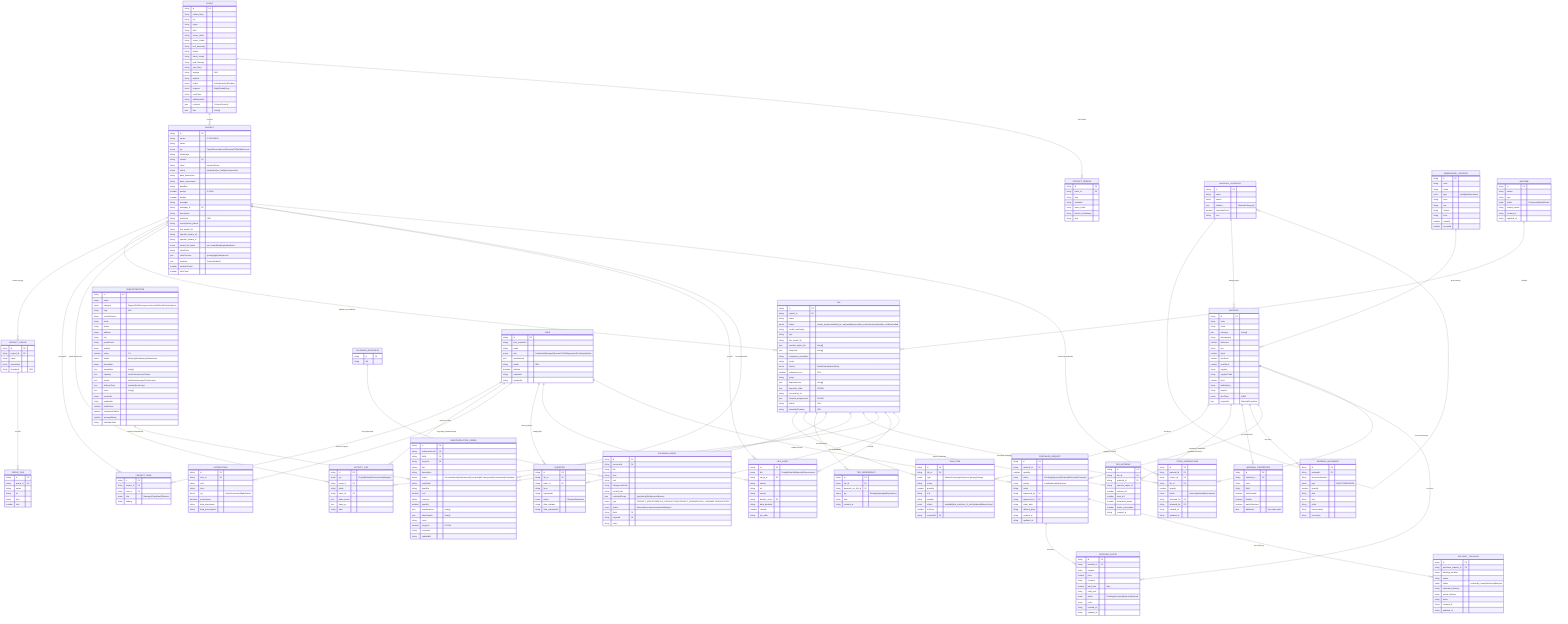 erDiagram
    %% ================================================
    %% FABMANAGE DATA MODEL - ENTITY RELATIONSHIP DIAGRAM
    %% ================================================

    PROJECT {
        string id PK
        string numer "P-2025/09/01"
        string name
        enum typ "Teatr|Muzeum|Event|Wnętrza|TV|Retail|Koncert"
        string lokalizacja
        string clientId FK
        string client "nazwa klienta"
        enum status "new|active|on_hold|done|cancelled"
        string data_utworzenia
        string data_rozpoczęcia
        string deadline
        number postep "0-100%"
        number budget
        string manager
        string manager_id FK
        string description
        string miniatura "URL"
        string repozytorium_plikow
        string link_model_3d
        string speckle_stream_url
        string speckle_stream_id
        enum model_3d_status "not_loaded|loading|loaded|error"
        string clientColor
        json colorScheme "primary|light|dark|accent"
        json modules "ProjectModule[]"
        number modulesCount
        number tilesCount
    }

    PROJECT_GROUP {
        string id PK
        string project_id FK
        string name
        string description
        string thumbnail "URL"
    }

    GROUP_FILE {
        string id PK
        string group_id FK
        string name
        string url
        string type
        number size
    }

    CLIENT {
        string id PK
        string nazwa_firmy
        string nip
        string regon
        string ulica
        string numer_domu
        string numer_lokalu
        string kod_pocztowy
        string miasto
        string adres_strony
        string mail_firmowy
        string opis_firmy
        string logotyp "URL"
        string website
        enum status "Active|Inactive|Pending"
        enum segment "Mały|Średni|Duży"
        string cardColor
        string additionalInfo
        json contacts "ContactPerson[]"
        json files "string[]"
    }

    CONTACT_PERSON {
        string id PK
        string client_id FK
        string imie
        string nazwisko
        string adres_email
        string telefon_kontaktowy
        string opis
    }

    TILE {
        string id PK
        string project_id FK
        string name
        enum status "new|in_progress|waiting_for_approval|approved|in_production|completed|on_hold|cancelled"
        string moduł_nadrzędny
        string opis
        string link_model_3d
        json speckle_object_ids "string[]"
        json załączniki "string[]"
        string przypisany_projektant
        string termin
        enum priority "Niski|Średni|Wysoki|Pilny"
        number estimated_cost "PLN"
        string group
        json dependencies "string[]"
        json geometry_data "JSONB"
        string screenshot_url
        json material_assignments "JSONB"
        string dxfFile "URL"
        string assemblyDrawing "URL"
    }

    BOM_ITEM {
        string id PK
        string tile_id FK
        enum type "Materiał surowy|Komponent gotowy|Usługa"
        string name
        number quantity
        string unit
        string supplier
        enum status "available|low_stock|out_of_stock|ordered|discontinued"
        number unitCost
        string materialId FK
    }

    TILE_MATERIAL {
        string id PK
        string tile_id FK
        string material_id FK
        string speckle_object_id
        number volume_m3
        number area_m2
        number estimated_plates
        number waste_percentage
        string created_at
    }

    MATERIAL {
        string id PK
        string code
        string name
        json category "string[]"
        string subcategory
        number thickness
        string unit
        number stock
        number minStock
        number maxStock
        string supplier
        string supplierCode
        number price
        string lastDelivery
        string location
        enum abcClass "A|B|C"
        json properties "MaterialProperties"
    }

    MATERIAL_PROPERTIES {
        string id PK
        string material_id FK
        string color
        string finish
        boolean fireResistant
        boolean flexible
        boolean waterResistant
        json additional "key-value pairs"
    }

    MATERIAL_CATEGORY {
        string id PK
        string name
        string parent
        json children "MaterialCategory[]"
        number materialsCount
        string icon
    }

    MATERIAL_MOVEMENT {
        string id PK
        string materialId FK
        string documentNumber
        enum type "IN|OUT|TRANSFER"
        number quantity
        string date
        string user
        string notes
        string fromLocation
        string toLocation
    }

    WAREHOUSE_LOCATION {
        string id PK
        string code
        string name
        enum type "shelf|pallet|container"
        string zone
        string row
        string column
        string level
        number capacity
        number occupied
    }

    SUBCONTRACTOR {
        string id PK
        string name
        enum category "Tapicer|Stal|Tworzywa sztuczne|Szklarz|Drukarnia|Inne"
        string logo "URL"
        string contactPerson
        string email
        string phone
        string address
        string city
        string postalCode
        string website
        number rating "1-5"
        enum status "Aktywny|Nieaktywny|Zawieszony"
        string description
        json specialties "string[]"
        json capacity "maxOrders|currentOrders"
        json pricing "minOrder|averageCost|currency"
        json deliveryTime "standard|rush days"
        json notes "string[]"
        string createdAt
        string updatedAt
        number totalOrders
        number completedOrders
        number averageRating
        string lastOrderDate
    }

    SUBCONTRACTOR_ORDER {
        string id PK
        string subcontractorId FK
        string tileId FK
        string projectId FK
        string title
        string description
        enum status "Do zamówienia|Zamówione|W produkcji|W transporcie|Dostarczone|Anulowane"
        string orderDate
        string deadline
        number cost
        string currency
        number quantity
        json specifications "string[]"
        json attachments "string[]"
        string notes
        number progress "0-100%"
        string createdAt
        string updatedAt
    }

    CALENDAR_EVENT {
        string id PK
        string resourceId FK
        string title
        string start
        string end
        string backgroundColor
        string borderColor
        json extendedProps "type|status|tileId|projectId|notes"
        enum type "PROJECT_MILESTONE|TILE_PRODUCTION|CONCEPT_WORK|DESIGN_TASK|MEETING|VACATION"
        enum status "planned|in-progress|completed|delayed"
        string tileId FK
        string projectId FK
        string notes
    }

    CALENDAR_RESOURCE {
        string id PK
        string title
    }

    USER {
        string id PK
        string imie_nazwisko
        string email
        enum rola "Projektant|Manager|OperatorCNC|Magazynier|Produkcja|Admin"
        json uprawnienia
        string avatar "URL"
        boolean isActive
        string createdAt
        string updatedAt
    }

    PROJECT_TEAM {
        string id PK
        string project_id FK
        string user_id FK
        enum rola "Manager|Projektant|Observer"
        string dodany
    }

    ACTIVITY_LOG {
        string id PK
        enum typ "Projekt|Kafelek|Zamowienie|Magazyn"
        string encja_id FK
        string akcja
        string autor_id FK
        json dane_przed
        json dane_po
        string data
    }

    NOTIFICATION {
        string id PK
        string user_id FK
        string tytul
        string tresc
        enum typ "Info|Ostrzezenie|Błąd|Sukces"
        boolean przeczytana
        string data_utworzenia
        string data_przeczytania
    }

    FILE_ASSET {
        string id PK
        enum dla "Projekt|Kafelek|Material|Subcontractor"
        string encja_id FK
        string nazwa
        string url
        string wersja
        string dodany_przez FK
        string data_dodania
        number rozmiar
        string typ_pliku
    }

    MACHINE {
        string id PK
        string nazwa
        string opis
        enum status "Dostepna|Zajeta|Serwis"
        string ostatni_serwis
        string created_at
        string updated_at
    }

    TILE_DEPENDENCY {
        string id PK
        string tile_id FK
        string depends_on_tile_id FK
        enum typ "Blokuje|Wymaga|Wspolzalezy"
        string opis
        string created_at
    }

    QUESTION {
        string id PK
        string tile_id FK
        string autor_id FK
        string tresc
        string odpowiedz
        enum status "Otwarte|Zamkniete"
        string data_dodania
        string data_odpowiedzi
    }

    PURCHASE_REQUEST {
        string id PK
        string material_id FK
        number quantity
        enum status "Pending|Approved|Ordered|Delivered|Cancelled"
        enum priority "Low|Medium|High|Urgent"
        string notes
        string requested_by FK
        string approved_by FK
        string order_date
        string delivery_date
        string created_at
        string updated_at
    }

    SUPPLIER_QUOTE {
        string id PK
        string material_id FK
        string supplier
        number price
        string currency
        number lead_time "days"
        string valid_until
        enum status "Pending|Accepted|Rejected|Expired"
        string notes
        string created_at
        string updated_at
    }

    STOCK_RESERVATION {
        string id PK
        string material_id FK
        string project_id FK
        string tile_id FK
        number quantity
        enum status "reserved|released|consumed"
        string reserved_by FK
        string released_by FK
        string created_at
        string updated_at
    }

    DELIVERY_TRACKING {
        string id PK
        string purchase_request_id FK
        string tracking_number
        string carrier
        enum status "ordered|in_transit|delivered|delayed"
        string estimated_delivery
        string actual_delivery
        string notes
        string created_at
        string updated_at
    }

    %% Relationships
    CLIENT ||--o{ PROJECT : "posiada"
    CLIENT ||--o{ CONTACT_PERSON : "ma kontakt"
    
    PROJECT ||--o{ PROJECT_GROUP : "zawiera grupy"
    PROJECT ||--o{ TILE : "składa się z kafelków"
    PROJECT ||--o{ PROJECT_TEAM : "ma zespół"
    PROJECT ||--o{ ACTIVITY_LOG : "loguje aktywności"
    PROJECT ||--o{ FILE_ASSET : "ma pliki"
    PROJECT ||--o{ SUBCONTRACTOR_ORDER : "ma zamówienia"
    PROJECT ||--o{ STOCK_RESERVATION : "rezerwuje materiały"
    
    PROJECT_GROUP ||--o{ GROUP_FILE : "ma pliki"
    
    TILE ||--o{ BOM_ITEM : "ma BOM"
    TILE ||--o{ TILE_MATERIAL : "zużywa materiały"
    TILE ||--o{ TILE_DEPENDENCY : "ma zależności"
    TILE ||--o{ QUESTION : "ma pytania"
    TILE ||--o{ SUBCONTRACTOR_ORDER : "wymaga zamówień"
    TILE ||--o{ STOCK_RESERVATION : "rezerwuje materiały"
    TILE ||--o{ ACTIVITY_LOG : "loguje aktywności"
    TILE ||--o{ FILE_ASSET : "ma pliki"
    TILE ||--o{ CALENDAR_EVENT : "ma wydarzenia"
    
    MATERIAL ||--o{ BOM_ITEM : "używany w BOM"
    MATERIAL ||--o{ TILE_MATERIAL : "używany w kafelkach"
    MATERIAL ||--o{ MATERIAL_PROPERTIES : "ma właściwości"
    MATERIAL ||--o{ MATERIAL_MOVEMENT : "ma ruchy"
    MATERIAL ||--o{ PURCHASE_REQUEST : "wymaga zamówień"
    MATERIAL ||--o{ SUPPLIER_QUOTE : "ma oferty"
    MATERIAL ||--o{ STOCK_RESERVATION : "jest rezerwowany"
    
    MATERIAL_CATEGORY ||--o{ MATERIAL_CATEGORY : "ma dzieci"
    MATERIAL_CATEGORY ||--o{ MATERIAL : "kategoryzuje"
    
    WAREHOUSE_LOCATION ||--o{ MATERIAL : "przechowuje"
    
    SUBCONTRACTOR ||--o{ SUBCONTRACTOR_ORDER : "realizuje zamówienia"
    
    USER ||--o{ PROJECT_TEAM : "członek zespołu"
    USER ||--o{ ACTIVITY_LOG : "wykonuje akcje"
    USER ||--o{ NOTIFICATION : "otrzymuje powiadomienia"
    USER ||--o{ QUESTION : "tworzy pytania"
    USER ||--o{ FILE_ASSET : "dodaje pliki"
    USER ||--o{ PURCHASE_REQUEST : "składa wnioski"
    
    CALENDAR_RESOURCE ||--o{ CALENDAR_EVENT : "ma wydarzenia"
    
    PURCHASE_REQUEST ||--o{ SUPPLIER_QUOTE : "ma oferty"
    PURCHASE_REQUEST ||--o{ DELIVERY_TRACKING : "jest śledzony"
    
    MACHINE ||--o{ TILE : "obrabia"